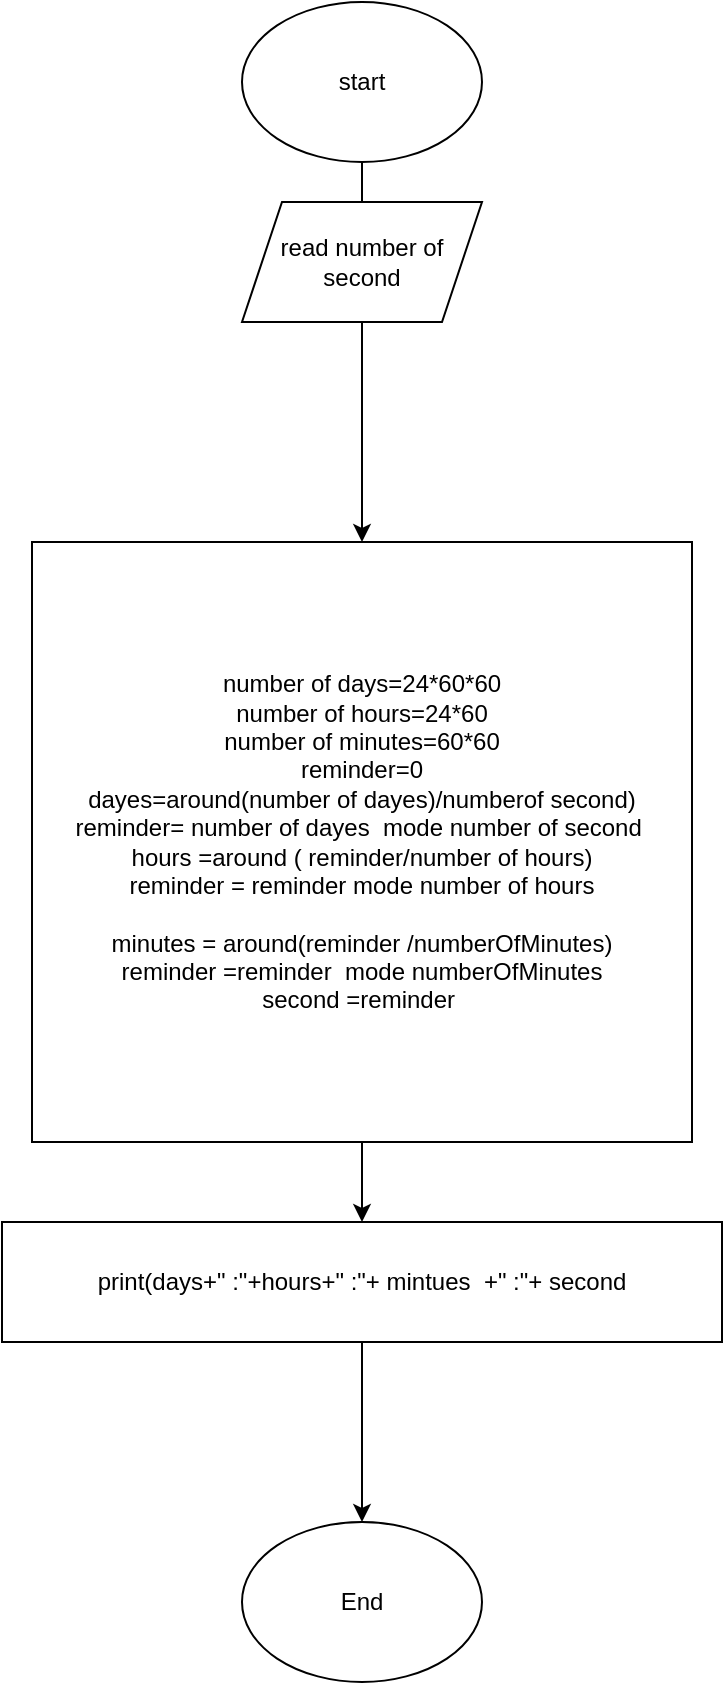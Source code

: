 <mxfile version="20.2.8" type="device"><diagram id="YTYtCe0KlgVR2PK3OieR" name="Page-1"><mxGraphModel dx="1422" dy="794" grid="1" gridSize="10" guides="1" tooltips="1" connect="1" arrows="1" fold="1" page="1" pageScale="1" pageWidth="850" pageHeight="1100" math="0" shadow="0"><root><mxCell id="0"/><mxCell id="1" parent="0"/><mxCell id="VaHCBhRMNIk0vSr2qj8L-8" value="" style="edgeStyle=orthogonalEdgeStyle;rounded=0;orthogonalLoop=1;jettySize=auto;html=1;" parent="1" source="VaHCBhRMNIk0vSr2qj8L-1" target="VaHCBhRMNIk0vSr2qj8L-3" edge="1"><mxGeometry relative="1" as="geometry"/></mxCell><mxCell id="VaHCBhRMNIk0vSr2qj8L-1" value="start" style="ellipse;whiteSpace=wrap;html=1;" parent="1" vertex="1"><mxGeometry x="340" y="180" width="120" height="80" as="geometry"/></mxCell><mxCell id="VaHCBhRMNIk0vSr2qj8L-2" value="read number of second" style="shape=parallelogram;perimeter=parallelogramPerimeter;whiteSpace=wrap;html=1;fixedSize=1;" parent="1" vertex="1"><mxGeometry x="340" y="280" width="120" height="60" as="geometry"/></mxCell><mxCell id="VaHCBhRMNIk0vSr2qj8L-10" value="" style="edgeStyle=orthogonalEdgeStyle;rounded=0;orthogonalLoop=1;jettySize=auto;html=1;" parent="1" source="VaHCBhRMNIk0vSr2qj8L-3" target="VaHCBhRMNIk0vSr2qj8L-4" edge="1"><mxGeometry relative="1" as="geometry"/></mxCell><mxCell id="VaHCBhRMNIk0vSr2qj8L-3" value="number of days=24*60*60&lt;br&gt;number of hours=24*60&lt;br&gt;number of minutes=60*60&lt;br&gt;reminder=0&lt;br&gt;dayes=around(number of dayes)/numberof second)&lt;br&gt;reminder= number of dayes&amp;nbsp; mode number of second&amp;nbsp;&lt;br&gt;hours =around ( reminder/number of hours)&lt;br&gt;reminder = reminder&amp;nbsp;mode number of hours&lt;br&gt;&lt;br&gt;minutes = around(reminder&amp;nbsp;/numberOfMinutes)&lt;br&gt;reminder =reminder&amp;nbsp; mode numberOfMinutes&lt;br&gt;second =reminder&amp;nbsp;" style="rounded=0;whiteSpace=wrap;html=1;" parent="1" vertex="1"><mxGeometry x="235" y="450" width="330" height="300" as="geometry"/></mxCell><mxCell id="VaHCBhRMNIk0vSr2qj8L-11" style="edgeStyle=orthogonalEdgeStyle;rounded=0;orthogonalLoop=1;jettySize=auto;html=1;entryX=0.5;entryY=0;entryDx=0;entryDy=0;" parent="1" source="VaHCBhRMNIk0vSr2qj8L-4" target="VaHCBhRMNIk0vSr2qj8L-5" edge="1"><mxGeometry relative="1" as="geometry"/></mxCell><mxCell id="VaHCBhRMNIk0vSr2qj8L-4" value="print(days+&quot; :&quot;+hours+&quot; :&quot;+ mintues&amp;nbsp; +&quot; :&quot;+ second" style="rounded=0;whiteSpace=wrap;html=1;" parent="1" vertex="1"><mxGeometry x="220" y="790" width="360" height="60" as="geometry"/></mxCell><mxCell id="VaHCBhRMNIk0vSr2qj8L-5" value="End" style="ellipse;whiteSpace=wrap;html=1;" parent="1" vertex="1"><mxGeometry x="340" y="940" width="120" height="80" as="geometry"/></mxCell></root></mxGraphModel></diagram></mxfile>